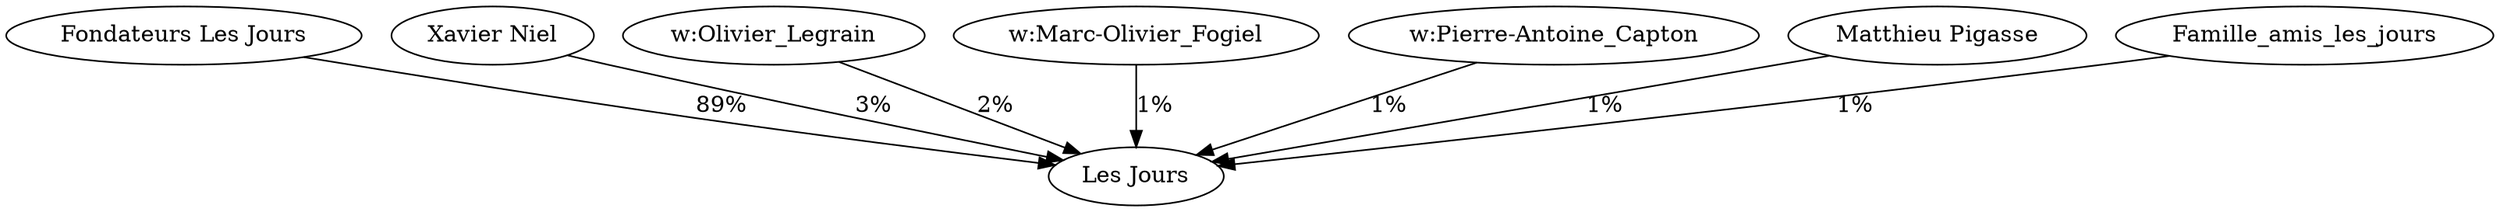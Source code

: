 digraph G {
  "Fondateurs Les Jours" -> "Les Jours" [label="89%"];
  "Xavier Niel" -> "Les Jours" [label="3%"];
  "w:Olivier_Legrain" -> "Les Jours" [label="2%"];
  "w:Marc-Olivier_Fogiel" -> "Les Jours" [label="1%"];
  "w:Pierre-Antoine_Capton" -> "Les Jours" [label="1%"];
  "Matthieu Pigasse" -> "Les Jours" [label="1%"];
  "Famille_amis_les_jours" -> "Les Jours" [label="1%"];
}